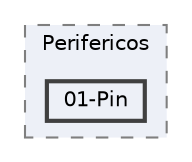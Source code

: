 digraph "E:/Agustin/Escritorio/MCUexpresso/KitLPC845-C++/src/Drivers/Perifericos/01-Pin"
{
 // LATEX_PDF_SIZE
  bgcolor="transparent";
  edge [fontname=Helvetica,fontsize=10,labelfontname=Helvetica,labelfontsize=10];
  node [fontname=Helvetica,fontsize=10,shape=box,height=0.2,width=0.4];
  compound=true
  subgraph clusterdir_fddceb55b13f36ba841fc9095bbfed65 {
    graph [ bgcolor="#edf0f7", pencolor="grey50", label="Perifericos", fontname=Helvetica,fontsize=10 style="filled,dashed", URL="dir_fddceb55b13f36ba841fc9095bbfed65.html",tooltip=""]
  dir_76f9198a53cecf908dbffee67f946b13 [label="01-Pin", fillcolor="#edf0f7", color="grey25", style="filled,bold", URL="dir_76f9198a53cecf908dbffee67f946b13.html",tooltip=""];
  }
}
